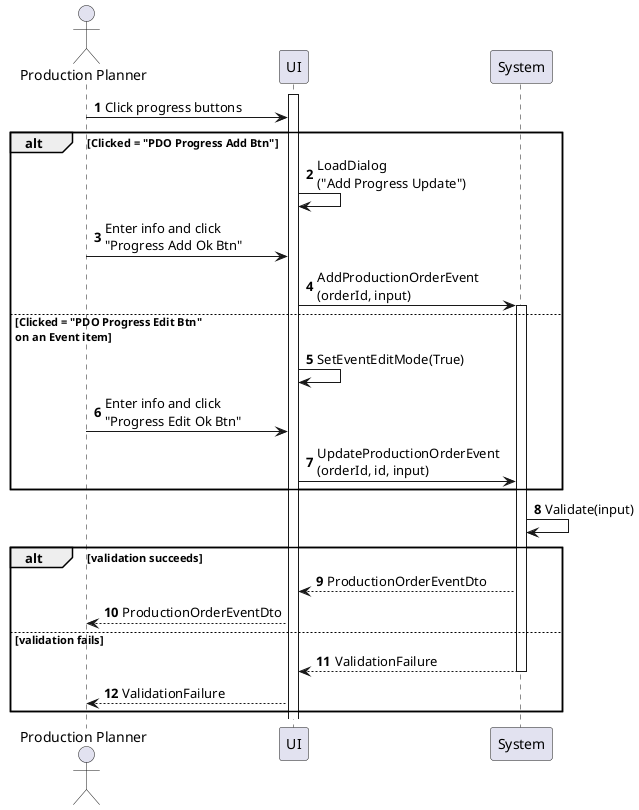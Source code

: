 @startuml production-order-update-progress
autonumber

actor "Production Planner" as a
participant UI as f
participant System as b

activate f
a -> f : Click progress buttons

alt Clicked = "PDO Progress Add Btn"
    f -> f : LoadDialog\n("Add Progress Update")
    a -> f : Enter info and click\n"Progress Add Ok Btn"
    f -> b : AddProductionOrderEvent\n(orderId, input)
    activate b
else Clicked = "PDO Progress Edit Btn"\non an Event item
    f -> f : SetEventEditMode(True)
    a -> f : Enter info and click\n"Progress Edit Ok Btn"
    f -> b : UpdateProductionOrderEvent\n(orderId, id, input)
end

activate b
b -> b : Validate(input)

alt validation succeeds
    b --> f : ProductionOrderEventDto
    f --> a : ProductionOrderEventDto
else validation fails
    return ValidationFailure
    f --> a : ValidationFailure
end
@enduml